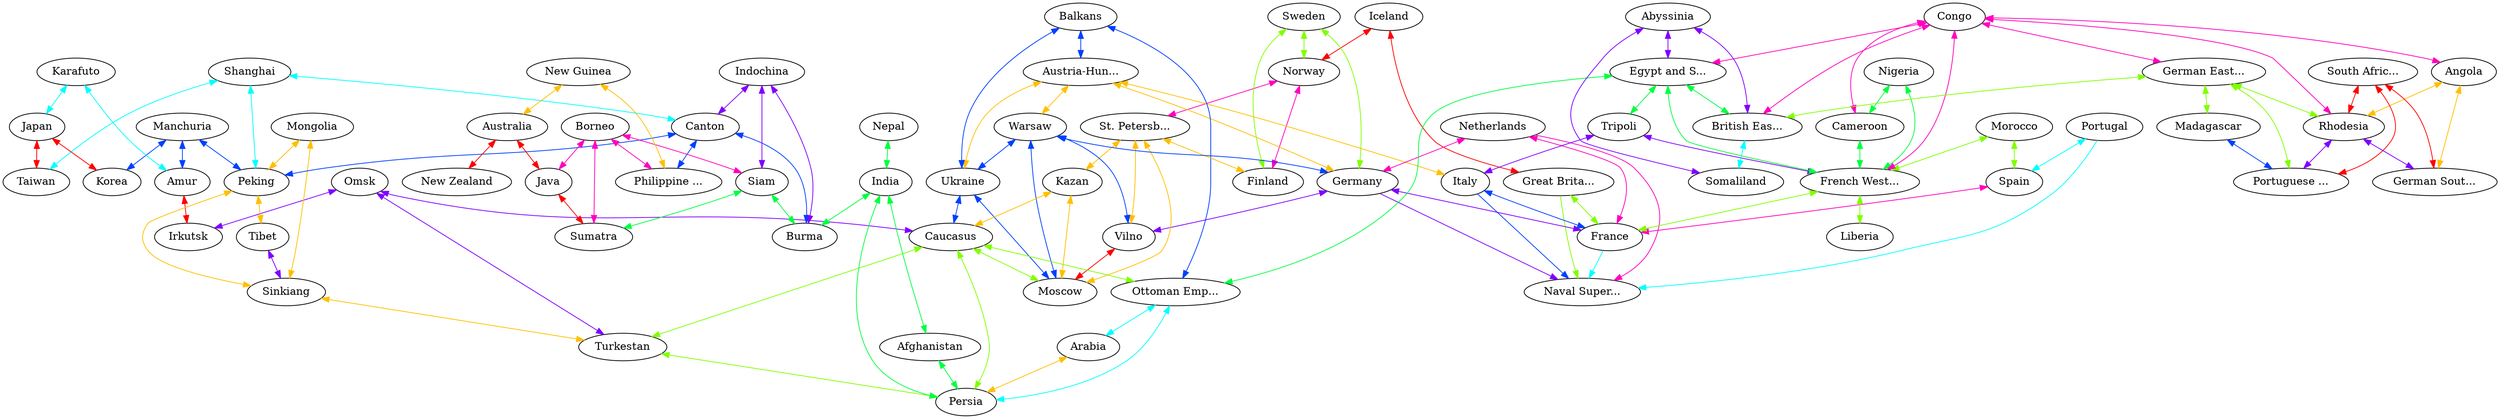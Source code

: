graph x {
"Iceland" [pos="0.75,-1.43055555555556",label="Iceland"]
"Great Britain" [pos="0.625,-2.86111111111111",label="Great Brita..."]
"Norway" [pos="1.25,-2.02777777777778",label="Norway"]
"Sweden" [pos="1.58333333333333,-2.25",label="Sweden"]
"France" [pos="0.930555555555556,-3.38888888888889",label="France"]
"Spain" [pos="0.666666666666667,-3.80555555555556",label="Spain"]
"Portugal" [pos="0.180555555555556,-3.69444444444444",label="Portugal"]
"Germany" [pos="1.47222222222222,-2.91666666666667",label="Germany"]
"Austria-Hungary" [pos="1.72222222222222,-3.30555555555556",label="Austria-Hun..."]
"Italy" [pos="1.51388888888889,-3.86111111111111",label="Italy"]
"Netherlands" [pos="1.08333333333333,-2.91666666666667",label="Netherlands"]
"Balkans" [pos="1.94444444444444,-3.625",label="Balkans"]
"Morocco" [pos="0.75,-4.25",label="Morocco"]
"Liberia" [pos="0.402777777777778,-5.70833333333333",label="Liberia"]
"French West Africa" [pos="0.694444444444444,-4.90277777777778",label="French West..."]
"Tripoli" [pos="1.66666666666667,-4.48611111111111",label="Tripoli"]
"Nigeria" [pos="1.375,-5.375",label="Nigeria"]
"Egypt and Sudan" [pos="2.23611111111111,-5.19444444444444",label="Egypt and S..."]
"Abyssinia" [pos="2.76388888888889,-5.45833333333333",label="Abyssinia"]
"Somaliland" [pos="3.19444444444444,-5.63888888888889",label="Somaliland"]
"British East Africa" [pos="2.48611111111111,-5.73611111111111",label="British Eas..."]
"Cameroon" [pos="1.23611111111111,-5.93055555555556",label="Cameroon"]
"Congo" [pos="2.01388888888889,-5.875",label="Congo"]
"Angola" [pos="1.75,-6.65277777777778",label="Angola"]
"German South West Africa" [pos="1.43055555555556,-6.95833333333333",label="German Sout..."]
"South Africa" [pos="1.93055555555556,-7.48611111111111",label="South Afric..."]
"Rhodesia" [pos="2.16666666666667,-6.81944444444444",label="Rhodesia"]
"Portuguese East Africa" [pos="2.65277777777778,-7.04166666666667",label="Portuguese ..."]
"Madagascar" [pos="3.125,-6.84722222222222",label="Madagascar"]
"German East Africa" [pos="2.375,-6.11111111111111",label="German East..."]
"Ottoman Empire" [pos="2.79166666666667,-3.94444444444444",label="Ottoman Emp..."]
"Arabia" [pos="3.09722222222222,-4.75",label="Arabia"]
"Persia" [pos="3.43055555555556,-4.16666666666667",label="Persia"]
"Afghanistan" [pos="3.88888888888889,-4.38888888888889",label="Afghanistan"]
"Finland" [pos="2.26388888888889,-1.81944444444444",label="Finland"]
"St. Petersburg" [pos="2.75,-2.13888888888889",label="St. Petersb..."]
"Warsaw" [pos="2.25,-2.72222222222222",label="Warsaw"]
"Vilno" [pos="2.45833333333333,-2.47222222222222",label="Vilno"]
"Ukraine" [pos="2.55555555555556,-3.20833333333333",label="Ukraine"]
"Moscow" [pos="2.81944444444444,-2.63888888888889",label="Moscow"]
"Kazan" [pos="3.27777777777778,-2.51388888888889",label="Kazan"]
"Caucasus" [pos="2.95833333333333,-3.33333333333333",label="Caucasus"]
"Turkestan" [pos="3.94444444444444,-3.58333333333333",label="Turkestan"]
"Omsk" [pos="4.23611111111111,-2.56944444444444",label="Omsk"]
"Amur" [pos="6.95833333333333,-2.25",label="Amur"]
"Irkutsk" [pos="5.86111111111111,-1.69444444444444",label="Irkutsk"]
"Sinkiang" [pos="5.19444444444444,-3.76388888888889",label="Sinkiang"]
"Tibet" [pos="4.79166666666667,-3.93055555555556",label="Tibet"]
"Mongolia" [pos="5.69444444444444,-3.13888888888889",label="Mongolia"]
"Peking" [pos="5.76388888888889,-4.13888888888889",label="Peking"]
"Canton" [pos="5.63888888888889,-4.63888888888889",label="Canton"]
"Shanghai" [pos="6.19444444444444,-4.27777777777778",label="Shanghai"]
"Manchuria" [pos="6.59722222222222,-3.20833333333333",label="Manchuria"]
"India" [pos="4.54166666666667,-4.93055555555556",label="India"]
"Nepal" [pos="4.72222222222222,-4.375",label="Nepal"]
"Burma" [pos="5.27777777777778,-4.93055555555556",label="Burma"]
"Siam" [pos="5.5,-5.20833333333333",label="Siam"]
"Indochina" [pos="6.02777777777778,-5.26388888888889",label="Indochina"]
"Japan" [pos="7.38888888888889,-4.05555555555556",label="Japan"]
"Karafuto" [pos="7.56944444444444,-3.15277777777778",label="Karafuto"]
"Korea" [pos="6.84722222222222,-3.90277777777778",label="Korea"]
"Taiwan" [pos="6.75,-4.66666666666667",label="Taiwan"]
"Philippine Islands" [pos="6.91666666666667,-5.625",label="Philippine ..."]
"Borneo" [pos="6.08333333333333,-6.05555555555556",label="Borneo"]
"Sumatra" [pos="5.26388888888889,-6.18055555555556",label="Sumatra"]
"Java" [pos="6,-6.72222222222222",label="Java"]
"New Guinea" [pos="7.52777777777778,-6.08333333333333",label="New Guinea"]
"Australia" [pos="7.09722222222222,-7.18055555555556",label="Australia"]
"New Zealand" [pos="8.05555555555556,-7.51388888888889",label="New Zealand"]
"Naval Superiority" [pos="4.69444444444444,-7.08333333333333",label="Naval Super..."]
"Mongolia" -- "Sinkiang" [dir="both",color="0.125,1,1"]
"Mongolia" -- "Peking" [dir="both",color="0.125,1,1"]
"Sweden" -- "Finland" [dir="both",color="0.25,1,1"]
"Sweden" -- "Norway" [dir="both",color="0.25,1,1"]
"Sweden" -- "Germany" [dir="both",color="0.25,1,1"]
"Nepal" -- "India" [dir="both",color="0.375,1,1"]
"Shanghai" -- "Taiwan" [dir="both",color="0.5,1,1"]
"Shanghai" -- "Peking" [dir="both",color="0.5,1,1"]
"Shanghai" -- "Canton" [dir="both",color="0.5,1,1"]
"Balkans" -- "Ukraine" [dir="both",color="0.625,1,1"]
"Balkans" -- "Austria-Hungary" [dir="both",color="0.625,1,1"]
"Balkans" -- "Ottoman Empire" [dir="both",color="0.625,1,1"]
"Abyssinia" -- "Somaliland" [dir="both",color="0.75,1,1"]
"Abyssinia" -- "British East Africa" [dir="both",color="0.75,1,1"]
"Abyssinia" -- "Egypt and Sudan" [dir="both",color="0.75,1,1"]
"Congo" -- "Rhodesia" [dir="both",color="0.875,1,1"]
"Congo" -- "Angola" [dir="both",color="0.875,1,1"]
"Congo" -- "British East Africa" [dir="both",color="0.875,1,1"]
"Congo" -- "French West Africa" [dir="both",color="0.875,1,1"]
"Congo" -- "Egypt and Sudan" [dir="both",color="0.875,1,1"]
"Congo" -- "Cameroon" [dir="both",color="0.875,1,1"]
"Congo" -- "German East Africa" [dir="both",color="0.875,1,1"]
"South Africa" -- "Rhodesia" [dir="both",color="1,1,1"]
"South Africa" -- "German South West Africa" [dir="both",color="1,1,1"]
"South Africa" -- "Portuguese East Africa" [dir="both",color="1,1,1"]
"Angola" -- "Rhodesia" [dir="both",color="0.125,1,1"]
"Angola" -- "German South West Africa" [dir="both",color="0.125,1,1"]
"German East Africa" -- "Rhodesia" [dir="both",color="0.25,1,1"]
"German East Africa" -- "British East Africa" [dir="both",color="0.25,1,1"]
"German East Africa" -- "Madagascar" [dir="both",color="0.25,1,1"]
"German East Africa" -- "Portuguese East Africa" [dir="both",color="0.25,1,1"]
"Nigeria" -- "French West Africa" [dir="both",color="0.375,1,1"]
"Nigeria" -- "Cameroon" [dir="both",color="0.375,1,1"]
"Portugal" -- "Naval Superiority" [dir="forward",color="0.5,1,1"]
"Portugal" -- "Spain" [dir="both",color="0.5,1,1"]
"Manchuria" -- "Korea" [dir="both",color="0.625,1,1"]
"Manchuria" -- "Amur" [dir="both",color="0.625,1,1"]
"Manchuria" -- "Peking" [dir="both",color="0.625,1,1"]
"Indochina" -- "Siam" [dir="both",color="0.75,1,1"]
"Indochina" -- "Burma" [dir="both",color="0.75,1,1"]
"Indochina" -- "Canton" [dir="both",color="0.75,1,1"]
"Borneo" -- "Siam" [dir="both",color="0.875,1,1"]
"Borneo" -- "Philippine Islands" [dir="both",color="0.875,1,1"]
"Borneo" -- "Sumatra" [dir="both",color="0.875,1,1"]
"Borneo" -- "Java" [dir="both",color="0.875,1,1"]
"Iceland" -- "Norway" [dir="both",color="1,1,1"]
"Iceland" -- "Great Britain" [dir="both",color="1,1,1"]
"Austria-Hungary" -- "Ukraine" [dir="both",color="0.125,1,1"]
"Austria-Hungary" -- "Italy" [dir="both",color="0.125,1,1"]
"Austria-Hungary" -- "Germany" [dir="both",color="0.125,1,1"]
"Austria-Hungary" -- "Warsaw" [dir="both",color="0.125,1,1"]
"Morocco" -- "French West Africa" [dir="both",color="0.25,1,1"]
"Morocco" -- "Spain" [dir="both",color="0.25,1,1"]
"Egypt and Sudan" -- "British East Africa" [dir="both",color="0.375,1,1"]
"Egypt and Sudan" -- "French West Africa" [dir="both",color="0.375,1,1"]
"Egypt and Sudan" -- "Tripoli" [dir="both",color="0.375,1,1"]
"Egypt and Sudan" -- "Ottoman Empire" [dir="both",color="0.375,1,1"]
"Karafuto" -- "Amur" [dir="both",color="0.5,1,1"]
"Karafuto" -- "Japan" [dir="both",color="0.5,1,1"]
"Canton" -- "Peking" [dir="both",color="0.625,1,1"]
"Canton" -- "Philippine Islands" [dir="both",color="0.625,1,1"]
"Canton" -- "Burma" [dir="both",color="0.625,1,1"]
"Rhodesia" -- "German South West Africa" [dir="both",color="0.75,1,1"]
"Rhodesia" -- "Portuguese East Africa" [dir="both",color="0.75,1,1"]
"Netherlands" -- "France" [dir="both",color="0.875,1,1"]
"Netherlands" -- "Naval Superiority" [dir="forward",color="0.875,1,1"]
"Netherlands" -- "Germany" [dir="both",color="0.875,1,1"]
"Japan" -- "Korea" [dir="both",color="1,1,1"]
"Japan" -- "Taiwan" [dir="both",color="1,1,1"]
"New Guinea" -- "Australia" [dir="both",color="0.125,1,1"]
"New Guinea" -- "Philippine Islands" [dir="both",color="0.125,1,1"]
"Great Britain" -- "France" [dir="both",color="0.25,1,1"]
"Great Britain" -- "Naval Superiority" [dir="forward",color="0.25,1,1"]
"India" -- "Afghanistan" [dir="both",color="0.375,1,1"]
"India" -- "Persia" [dir="both",color="0.375,1,1"]
"India" -- "Burma" [dir="both",color="0.375,1,1"]
"British East Africa" -- "Somaliland" [dir="both",color="0.5,1,1"]
"Madagascar" -- "Portuguese East Africa" [dir="both",color="0.625,1,1"]
"Tripoli" -- "Italy" [dir="both",color="0.75,1,1"]
"Tripoli" -- "French West Africa" [dir="both",color="0.75,1,1"]
"Spain" -- "France" [dir="both",color="0.875,1,1"]
"Australia" -- "New Zealand" [dir="both",color="1,1,1"]
"Australia" -- "Java" [dir="both",color="1,1,1"]
"Peking" -- "Sinkiang" [dir="both",color="0.125,1,1"]
"Peking" -- "Tibet" [dir="both",color="0.125,1,1"]
"Siam" -- "Sumatra" [dir="both",color="0.375,1,1"]
"Siam" -- "Burma" [dir="both",color="0.375,1,1"]
"Warsaw" -- "Ukraine" [dir="both",color="0.625,1,1"]
"Warsaw" -- "Germany" [dir="both",color="0.625,1,1"]
"Warsaw" -- "Moscow" [dir="both",color="0.625,1,1"]
"Warsaw" -- "Vilno" [dir="both",color="0.625,1,1"]
"Tibet" -- "Sinkiang" [dir="both",color="0.75,1,1"]
"Norway" -- "Finland" [dir="both",color="0.875,1,1"]
"Norway" -- "St. Petersburg" [dir="both",color="0.875,1,1"]
"Java" -- "Sumatra" [dir="both",color="1,1,1"]
"St. Petersburg" -- "Finland" [dir="both",color="0.125,1,1"]
"St. Petersburg" -- "Kazan" [dir="both",color="0.125,1,1"]
"St. Petersburg" -- "Moscow" [dir="both",color="0.125,1,1"]
"St. Petersburg" -- "Vilno" [dir="both",color="0.125,1,1"]
"Ukraine" -- "Caucasus" [dir="both",color="0.625,1,1"]
"Ukraine" -- "Moscow" [dir="both",color="0.625,1,1"]
"Omsk" -- "Turkestan" [dir="both",color="0.75,1,1"]
"Omsk" -- "Irkutsk" [dir="both",color="0.75,1,1"]
"Omsk" -- "Caucasus" [dir="both",color="0.75,1,1"]
"Kazan" -- "Caucasus" [dir="both",color="0.125,1,1"]
"Kazan" -- "Moscow" [dir="both",color="0.125,1,1"]
"Caucasus" -- "Turkestan" [dir="both",color="0.25,1,1"]
"Caucasus" -- "Persia" [dir="both",color="0.25,1,1"]
"Caucasus" -- "Moscow" [dir="both",color="0.25,1,1"]
"Caucasus" -- "Ottoman Empire" [dir="both",color="0.25,1,1"]
"Cameroon" -- "French West Africa" [dir="both",color="0.375,1,1"]
"Ottoman Empire" -- "Arabia" [dir="both",color="0.5,1,1"]
"Ottoman Empire" -- "Persia" [dir="both",color="0.5,1,1"]
"Italy" -- "France" [dir="both",color="0.625,1,1"]
"Italy" -- "Naval Superiority" [dir="forward",color="0.625,1,1"]
"Germany" -- "France" [dir="both",color="0.75,1,1"]
"Germany" -- "Naval Superiority" [dir="forward",color="0.75,1,1"]
"Germany" -- "Vilno" [dir="both",color="0.75,1,1"]
"Vilno" -- "Moscow" [dir="both",color="1,1,1"]
"Arabia" -- "Persia" [dir="both",color="0.125,1,1"]
"French West Africa" -- "France" [dir="both",color="0.25,1,1"]
"French West Africa" -- "Liberia" [dir="both",color="0.25,1,1"]
"France" -- "Naval Superiority" [dir="forward",color="0.5,1,1"]
"Amur" -- "Irkutsk" [dir="both",color="1,1,1"]
"Sinkiang" -- "Turkestan" [dir="both",color="0.125,1,1"]
"Turkestan" -- "Persia" [dir="both",color="0.25,1,1"]
"Afghanistan" -- "Persia" [dir="both",color="0.375,1,1"]
}
